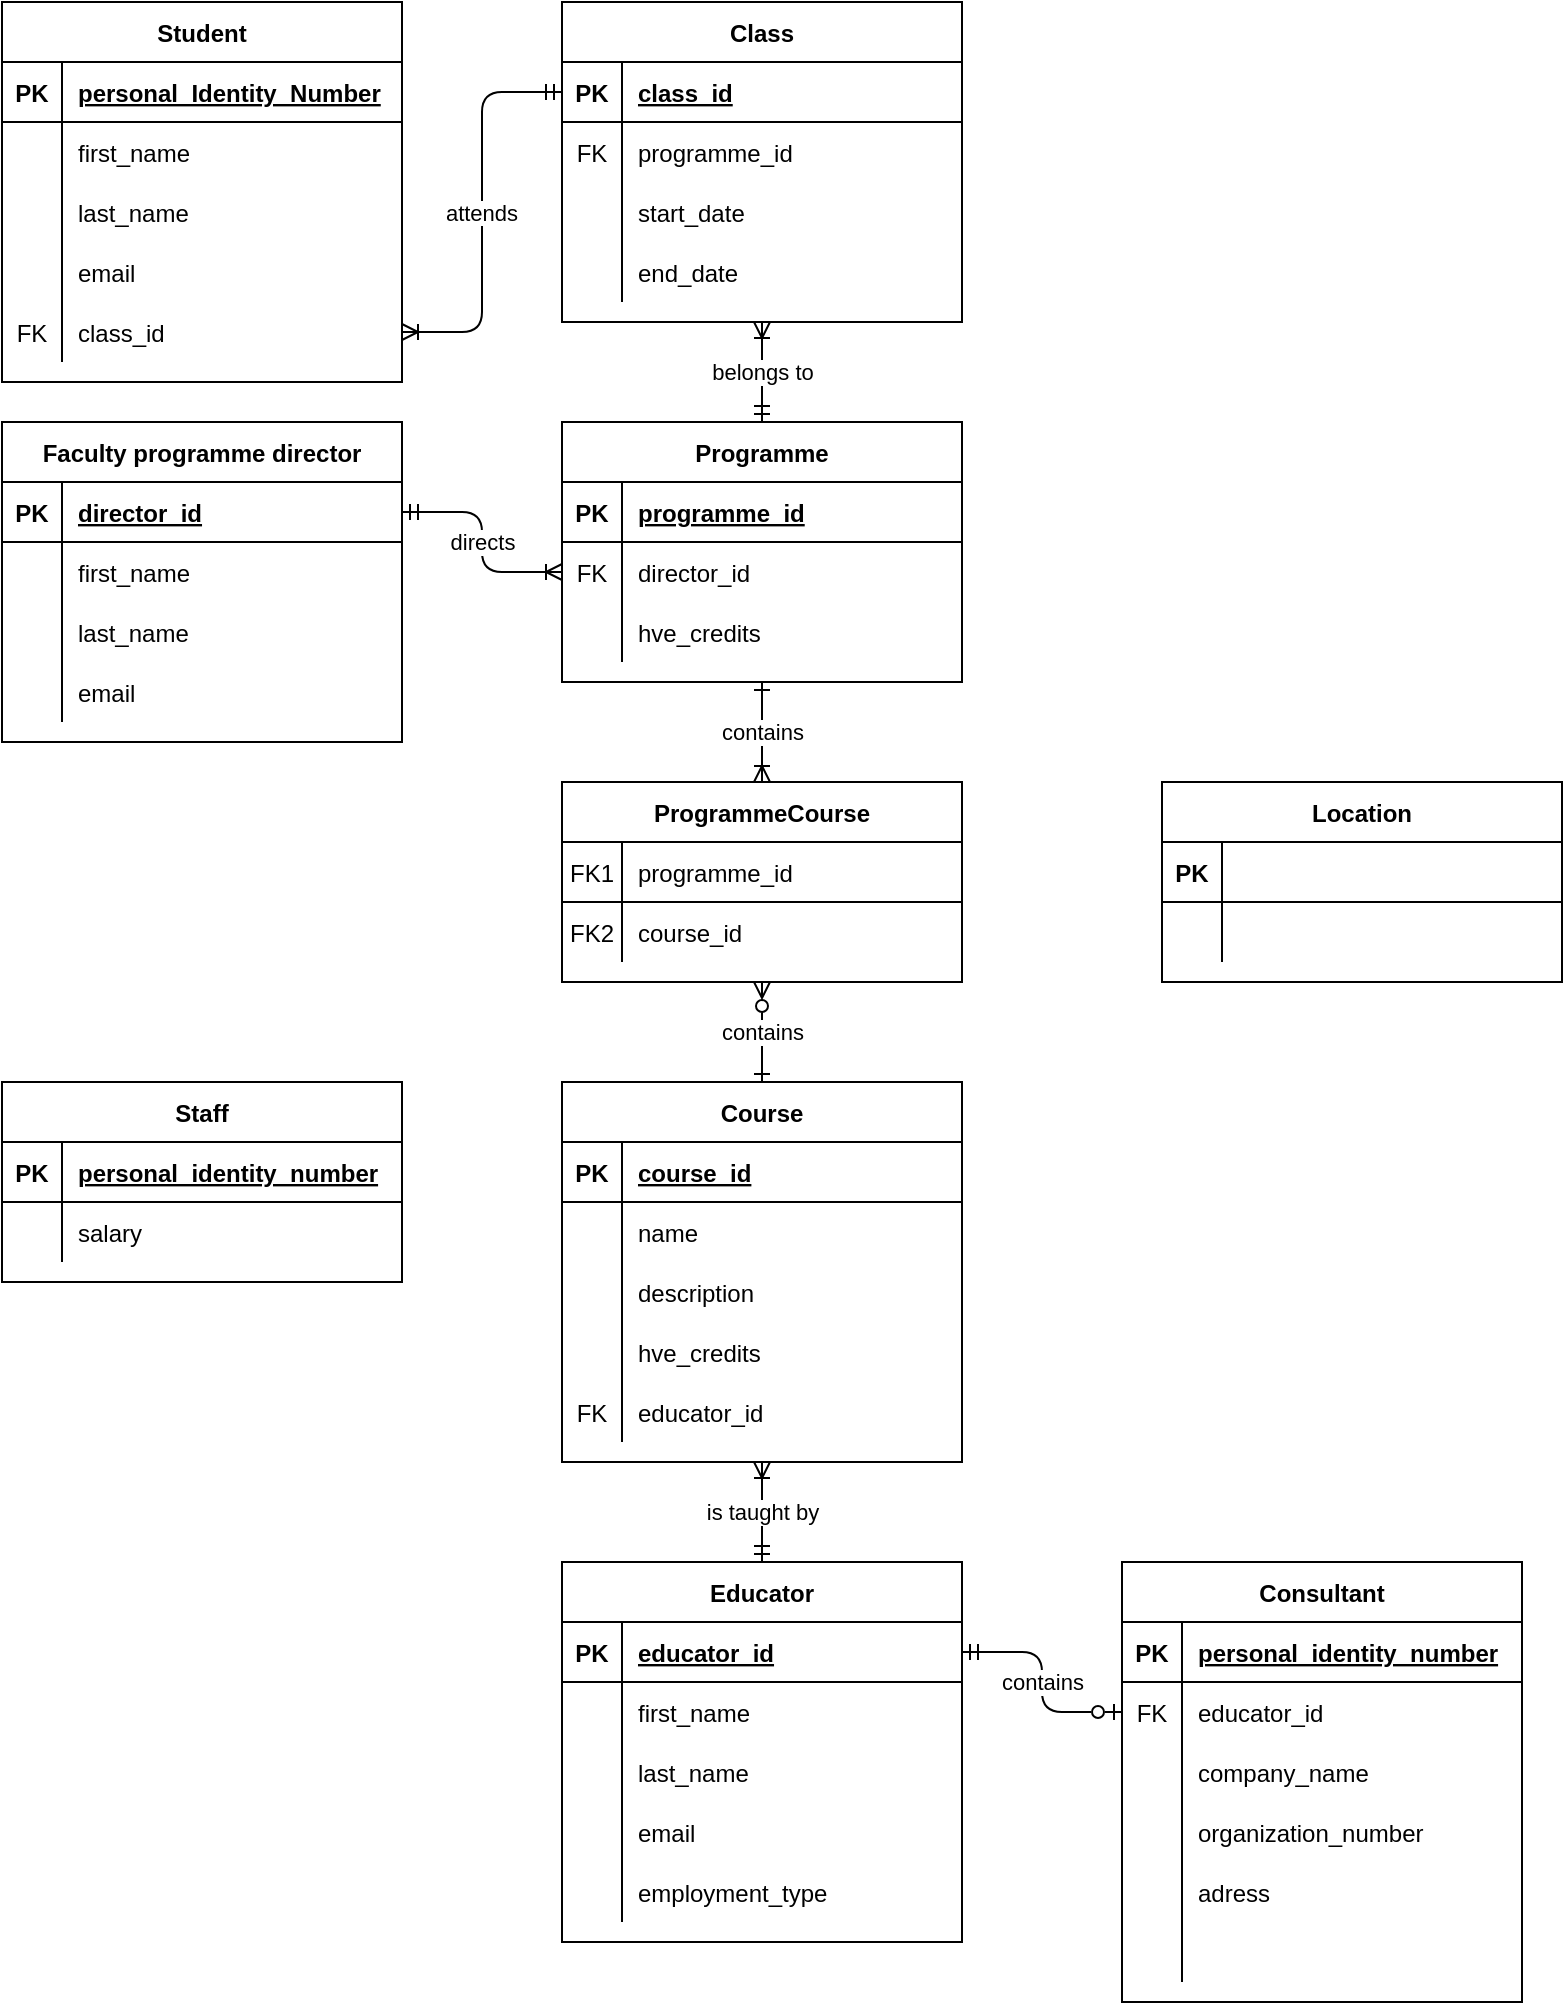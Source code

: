 <mxfile version="26.1.1">
  <diagram id="R2lEEEUBdFMjLlhIrx00" name="Page-1">
    <mxGraphModel dx="453" dy="653" grid="1" gridSize="10" guides="1" tooltips="1" connect="1" arrows="1" fold="1" page="1" pageScale="1" pageWidth="850" pageHeight="1100" math="0" shadow="0" extFonts="Permanent Marker^https://fonts.googleapis.com/css?family=Permanent+Marker">
      <root>
        <mxCell id="0" />
        <mxCell id="1" parent="0" />
        <mxCell id="C-vyLk0tnHw3VtMMgP7b-1" value="attends" style="edgeStyle=orthogonalEdgeStyle;endArrow=ERmandOne;startArrow=ERoneToMany;endFill=0;startFill=0;entryX=0;entryY=0.5;entryDx=0;entryDy=0;exitX=1;exitY=0.5;exitDx=0;exitDy=0;" parent="1" source="dHumNUF2OPXLlg6BlY8b-7" target="C-vyLk0tnHw3VtMMgP7b-3" edge="1">
          <mxGeometry width="100" height="100" relative="1" as="geometry">
            <mxPoint x="340" y="700" as="sourcePoint" />
            <mxPoint x="440" y="600" as="targetPoint" />
          </mxGeometry>
        </mxCell>
        <mxCell id="C-vyLk0tnHw3VtMMgP7b-2" value="Class" style="shape=table;startSize=30;container=1;collapsible=1;childLayout=tableLayout;fixedRows=1;rowLines=0;fontStyle=1;align=center;resizeLast=1;" parent="1" vertex="1">
          <mxGeometry x="320" y="60" width="200" height="160" as="geometry" />
        </mxCell>
        <mxCell id="C-vyLk0tnHw3VtMMgP7b-3" value="" style="shape=partialRectangle;collapsible=0;dropTarget=0;pointerEvents=0;fillColor=none;points=[[0,0.5],[1,0.5]];portConstraint=eastwest;top=0;left=0;right=0;bottom=1;" parent="C-vyLk0tnHw3VtMMgP7b-2" vertex="1">
          <mxGeometry y="30" width="200" height="30" as="geometry" />
        </mxCell>
        <mxCell id="C-vyLk0tnHw3VtMMgP7b-4" value="PK" style="shape=partialRectangle;overflow=hidden;connectable=0;fillColor=none;top=0;left=0;bottom=0;right=0;fontStyle=1;" parent="C-vyLk0tnHw3VtMMgP7b-3" vertex="1">
          <mxGeometry width="30" height="30" as="geometry">
            <mxRectangle width="30" height="30" as="alternateBounds" />
          </mxGeometry>
        </mxCell>
        <mxCell id="C-vyLk0tnHw3VtMMgP7b-5" value="class_id" style="shape=partialRectangle;overflow=hidden;connectable=0;fillColor=none;top=0;left=0;bottom=0;right=0;align=left;spacingLeft=6;fontStyle=5;" parent="C-vyLk0tnHw3VtMMgP7b-3" vertex="1">
          <mxGeometry x="30" width="170" height="30" as="geometry">
            <mxRectangle width="170" height="30" as="alternateBounds" />
          </mxGeometry>
        </mxCell>
        <mxCell id="C-vyLk0tnHw3VtMMgP7b-6" value="" style="shape=partialRectangle;collapsible=0;dropTarget=0;pointerEvents=0;fillColor=none;points=[[0,0.5],[1,0.5]];portConstraint=eastwest;top=0;left=0;right=0;bottom=0;" parent="C-vyLk0tnHw3VtMMgP7b-2" vertex="1">
          <mxGeometry y="60" width="200" height="30" as="geometry" />
        </mxCell>
        <mxCell id="C-vyLk0tnHw3VtMMgP7b-7" value="FK" style="shape=partialRectangle;overflow=hidden;connectable=0;fillColor=none;top=0;left=0;bottom=0;right=0;" parent="C-vyLk0tnHw3VtMMgP7b-6" vertex="1">
          <mxGeometry width="30" height="30" as="geometry">
            <mxRectangle width="30" height="30" as="alternateBounds" />
          </mxGeometry>
        </mxCell>
        <mxCell id="C-vyLk0tnHw3VtMMgP7b-8" value="programme_id" style="shape=partialRectangle;overflow=hidden;connectable=0;fillColor=none;top=0;left=0;bottom=0;right=0;align=left;spacingLeft=6;" parent="C-vyLk0tnHw3VtMMgP7b-6" vertex="1">
          <mxGeometry x="30" width="170" height="30" as="geometry">
            <mxRectangle width="170" height="30" as="alternateBounds" />
          </mxGeometry>
        </mxCell>
        <mxCell id="dHumNUF2OPXLlg6BlY8b-13" style="shape=partialRectangle;collapsible=0;dropTarget=0;pointerEvents=0;fillColor=none;points=[[0,0.5],[1,0.5]];portConstraint=eastwest;top=0;left=0;right=0;bottom=0;" vertex="1" parent="C-vyLk0tnHw3VtMMgP7b-2">
          <mxGeometry y="90" width="200" height="30" as="geometry" />
        </mxCell>
        <mxCell id="dHumNUF2OPXLlg6BlY8b-14" style="shape=partialRectangle;overflow=hidden;connectable=0;fillColor=none;top=0;left=0;bottom=0;right=0;" vertex="1" parent="dHumNUF2OPXLlg6BlY8b-13">
          <mxGeometry width="30" height="30" as="geometry">
            <mxRectangle width="30" height="30" as="alternateBounds" />
          </mxGeometry>
        </mxCell>
        <mxCell id="dHumNUF2OPXLlg6BlY8b-15" value="start_date" style="shape=partialRectangle;overflow=hidden;connectable=0;fillColor=none;top=0;left=0;bottom=0;right=0;align=left;spacingLeft=6;" vertex="1" parent="dHumNUF2OPXLlg6BlY8b-13">
          <mxGeometry x="30" width="170" height="30" as="geometry">
            <mxRectangle width="170" height="30" as="alternateBounds" />
          </mxGeometry>
        </mxCell>
        <mxCell id="dHumNUF2OPXLlg6BlY8b-10" style="shape=partialRectangle;collapsible=0;dropTarget=0;pointerEvents=0;fillColor=none;points=[[0,0.5],[1,0.5]];portConstraint=eastwest;top=0;left=0;right=0;bottom=0;" vertex="1" parent="C-vyLk0tnHw3VtMMgP7b-2">
          <mxGeometry y="120" width="200" height="30" as="geometry" />
        </mxCell>
        <mxCell id="dHumNUF2OPXLlg6BlY8b-11" style="shape=partialRectangle;overflow=hidden;connectable=0;fillColor=none;top=0;left=0;bottom=0;right=0;" vertex="1" parent="dHumNUF2OPXLlg6BlY8b-10">
          <mxGeometry width="30" height="30" as="geometry">
            <mxRectangle width="30" height="30" as="alternateBounds" />
          </mxGeometry>
        </mxCell>
        <mxCell id="dHumNUF2OPXLlg6BlY8b-12" value="end_date" style="shape=partialRectangle;overflow=hidden;connectable=0;fillColor=none;top=0;left=0;bottom=0;right=0;align=left;spacingLeft=6;" vertex="1" parent="dHumNUF2OPXLlg6BlY8b-10">
          <mxGeometry x="30" width="170" height="30" as="geometry">
            <mxRectangle width="170" height="30" as="alternateBounds" />
          </mxGeometry>
        </mxCell>
        <mxCell id="C-vyLk0tnHw3VtMMgP7b-13" value="Educator" style="shape=table;startSize=30;container=1;collapsible=1;childLayout=tableLayout;fixedRows=1;rowLines=0;fontStyle=1;align=center;resizeLast=1;" parent="1" vertex="1">
          <mxGeometry x="320" y="840" width="200" height="190" as="geometry" />
        </mxCell>
        <mxCell id="C-vyLk0tnHw3VtMMgP7b-14" value="" style="shape=partialRectangle;collapsible=0;dropTarget=0;pointerEvents=0;fillColor=none;points=[[0,0.5],[1,0.5]];portConstraint=eastwest;top=0;left=0;right=0;bottom=1;" parent="C-vyLk0tnHw3VtMMgP7b-13" vertex="1">
          <mxGeometry y="30" width="200" height="30" as="geometry" />
        </mxCell>
        <mxCell id="C-vyLk0tnHw3VtMMgP7b-15" value="PK" style="shape=partialRectangle;overflow=hidden;connectable=0;fillColor=none;top=0;left=0;bottom=0;right=0;fontStyle=1;" parent="C-vyLk0tnHw3VtMMgP7b-14" vertex="1">
          <mxGeometry width="30" height="30" as="geometry">
            <mxRectangle width="30" height="30" as="alternateBounds" />
          </mxGeometry>
        </mxCell>
        <mxCell id="C-vyLk0tnHw3VtMMgP7b-16" value="educator_id" style="shape=partialRectangle;overflow=hidden;connectable=0;fillColor=none;top=0;left=0;bottom=0;right=0;align=left;spacingLeft=6;fontStyle=5;" parent="C-vyLk0tnHw3VtMMgP7b-14" vertex="1">
          <mxGeometry x="30" width="170" height="30" as="geometry">
            <mxRectangle width="170" height="30" as="alternateBounds" />
          </mxGeometry>
        </mxCell>
        <mxCell id="C-vyLk0tnHw3VtMMgP7b-17" value="" style="shape=partialRectangle;collapsible=0;dropTarget=0;pointerEvents=0;fillColor=none;points=[[0,0.5],[1,0.5]];portConstraint=eastwest;top=0;left=0;right=0;bottom=0;" parent="C-vyLk0tnHw3VtMMgP7b-13" vertex="1">
          <mxGeometry y="60" width="200" height="30" as="geometry" />
        </mxCell>
        <mxCell id="C-vyLk0tnHw3VtMMgP7b-18" value="" style="shape=partialRectangle;overflow=hidden;connectable=0;fillColor=none;top=0;left=0;bottom=0;right=0;" parent="C-vyLk0tnHw3VtMMgP7b-17" vertex="1">
          <mxGeometry width="30" height="30" as="geometry">
            <mxRectangle width="30" height="30" as="alternateBounds" />
          </mxGeometry>
        </mxCell>
        <mxCell id="C-vyLk0tnHw3VtMMgP7b-19" value="first_name" style="shape=partialRectangle;overflow=hidden;connectable=0;fillColor=none;top=0;left=0;bottom=0;right=0;align=left;spacingLeft=6;" parent="C-vyLk0tnHw3VtMMgP7b-17" vertex="1">
          <mxGeometry x="30" width="170" height="30" as="geometry">
            <mxRectangle width="170" height="30" as="alternateBounds" />
          </mxGeometry>
        </mxCell>
        <mxCell id="dHumNUF2OPXLlg6BlY8b-46" style="shape=partialRectangle;collapsible=0;dropTarget=0;pointerEvents=0;fillColor=none;points=[[0,0.5],[1,0.5]];portConstraint=eastwest;top=0;left=0;right=0;bottom=0;" vertex="1" parent="C-vyLk0tnHw3VtMMgP7b-13">
          <mxGeometry y="90" width="200" height="30" as="geometry" />
        </mxCell>
        <mxCell id="dHumNUF2OPXLlg6BlY8b-47" style="shape=partialRectangle;overflow=hidden;connectable=0;fillColor=none;top=0;left=0;bottom=0;right=0;" vertex="1" parent="dHumNUF2OPXLlg6BlY8b-46">
          <mxGeometry width="30" height="30" as="geometry">
            <mxRectangle width="30" height="30" as="alternateBounds" />
          </mxGeometry>
        </mxCell>
        <mxCell id="dHumNUF2OPXLlg6BlY8b-48" value="last_name" style="shape=partialRectangle;overflow=hidden;connectable=0;fillColor=none;top=0;left=0;bottom=0;right=0;align=left;spacingLeft=6;" vertex="1" parent="dHumNUF2OPXLlg6BlY8b-46">
          <mxGeometry x="30" width="170" height="30" as="geometry">
            <mxRectangle width="170" height="30" as="alternateBounds" />
          </mxGeometry>
        </mxCell>
        <mxCell id="dHumNUF2OPXLlg6BlY8b-43" style="shape=partialRectangle;collapsible=0;dropTarget=0;pointerEvents=0;fillColor=none;points=[[0,0.5],[1,0.5]];portConstraint=eastwest;top=0;left=0;right=0;bottom=0;" vertex="1" parent="C-vyLk0tnHw3VtMMgP7b-13">
          <mxGeometry y="120" width="200" height="30" as="geometry" />
        </mxCell>
        <mxCell id="dHumNUF2OPXLlg6BlY8b-44" value="" style="shape=partialRectangle;overflow=hidden;connectable=0;fillColor=none;top=0;left=0;bottom=0;right=0;" vertex="1" parent="dHumNUF2OPXLlg6BlY8b-43">
          <mxGeometry width="30" height="30" as="geometry">
            <mxRectangle width="30" height="30" as="alternateBounds" />
          </mxGeometry>
        </mxCell>
        <mxCell id="dHumNUF2OPXLlg6BlY8b-45" value="email" style="shape=partialRectangle;overflow=hidden;connectable=0;fillColor=none;top=0;left=0;bottom=0;right=0;align=left;spacingLeft=6;" vertex="1" parent="dHumNUF2OPXLlg6BlY8b-43">
          <mxGeometry x="30" width="170" height="30" as="geometry">
            <mxRectangle width="170" height="30" as="alternateBounds" />
          </mxGeometry>
        </mxCell>
        <mxCell id="dHumNUF2OPXLlg6BlY8b-40" style="shape=partialRectangle;collapsible=0;dropTarget=0;pointerEvents=0;fillColor=none;points=[[0,0.5],[1,0.5]];portConstraint=eastwest;top=0;left=0;right=0;bottom=0;" vertex="1" parent="C-vyLk0tnHw3VtMMgP7b-13">
          <mxGeometry y="150" width="200" height="30" as="geometry" />
        </mxCell>
        <mxCell id="dHumNUF2OPXLlg6BlY8b-41" style="shape=partialRectangle;overflow=hidden;connectable=0;fillColor=none;top=0;left=0;bottom=0;right=0;" vertex="1" parent="dHumNUF2OPXLlg6BlY8b-40">
          <mxGeometry width="30" height="30" as="geometry">
            <mxRectangle width="30" height="30" as="alternateBounds" />
          </mxGeometry>
        </mxCell>
        <mxCell id="dHumNUF2OPXLlg6BlY8b-42" value="employment_type" style="shape=partialRectangle;overflow=hidden;connectable=0;fillColor=none;top=0;left=0;bottom=0;right=0;align=left;spacingLeft=6;" vertex="1" parent="dHumNUF2OPXLlg6BlY8b-40">
          <mxGeometry x="30" width="170" height="30" as="geometry">
            <mxRectangle width="170" height="30" as="alternateBounds" />
          </mxGeometry>
        </mxCell>
        <mxCell id="C-vyLk0tnHw3VtMMgP7b-23" value="Student" style="shape=table;startSize=30;container=1;collapsible=1;childLayout=tableLayout;fixedRows=1;rowLines=0;fontStyle=1;align=center;resizeLast=1;" parent="1" vertex="1">
          <mxGeometry x="40" y="60" width="200" height="190" as="geometry" />
        </mxCell>
        <mxCell id="C-vyLk0tnHw3VtMMgP7b-24" value="" style="shape=partialRectangle;collapsible=0;dropTarget=0;pointerEvents=0;fillColor=none;points=[[0,0.5],[1,0.5]];portConstraint=eastwest;top=0;left=0;right=0;bottom=1;" parent="C-vyLk0tnHw3VtMMgP7b-23" vertex="1">
          <mxGeometry y="30" width="200" height="30" as="geometry" />
        </mxCell>
        <mxCell id="C-vyLk0tnHw3VtMMgP7b-25" value="PK" style="shape=partialRectangle;overflow=hidden;connectable=0;fillColor=none;top=0;left=0;bottom=0;right=0;fontStyle=1;" parent="C-vyLk0tnHw3VtMMgP7b-24" vertex="1">
          <mxGeometry width="30" height="30" as="geometry">
            <mxRectangle width="30" height="30" as="alternateBounds" />
          </mxGeometry>
        </mxCell>
        <mxCell id="C-vyLk0tnHw3VtMMgP7b-26" value="personal_Identity_Number" style="shape=partialRectangle;overflow=hidden;connectable=0;fillColor=none;top=0;left=0;bottom=0;right=0;align=left;spacingLeft=6;fontStyle=5;" parent="C-vyLk0tnHw3VtMMgP7b-24" vertex="1">
          <mxGeometry x="30" width="170" height="30" as="geometry">
            <mxRectangle width="170" height="30" as="alternateBounds" />
          </mxGeometry>
        </mxCell>
        <mxCell id="C-vyLk0tnHw3VtMMgP7b-27" value="" style="shape=partialRectangle;collapsible=0;dropTarget=0;pointerEvents=0;fillColor=none;points=[[0,0.5],[1,0.5]];portConstraint=eastwest;top=0;left=0;right=0;bottom=0;" parent="C-vyLk0tnHw3VtMMgP7b-23" vertex="1">
          <mxGeometry y="60" width="200" height="30" as="geometry" />
        </mxCell>
        <mxCell id="C-vyLk0tnHw3VtMMgP7b-28" value="" style="shape=partialRectangle;overflow=hidden;connectable=0;fillColor=none;top=0;left=0;bottom=0;right=0;" parent="C-vyLk0tnHw3VtMMgP7b-27" vertex="1">
          <mxGeometry width="30" height="30" as="geometry">
            <mxRectangle width="30" height="30" as="alternateBounds" />
          </mxGeometry>
        </mxCell>
        <mxCell id="C-vyLk0tnHw3VtMMgP7b-29" value="first_name" style="shape=partialRectangle;overflow=hidden;connectable=0;fillColor=none;top=0;left=0;bottom=0;right=0;align=left;spacingLeft=6;" parent="C-vyLk0tnHw3VtMMgP7b-27" vertex="1">
          <mxGeometry x="30" width="170" height="30" as="geometry">
            <mxRectangle width="170" height="30" as="alternateBounds" />
          </mxGeometry>
        </mxCell>
        <mxCell id="dHumNUF2OPXLlg6BlY8b-1" style="shape=partialRectangle;collapsible=0;dropTarget=0;pointerEvents=0;fillColor=none;points=[[0,0.5],[1,0.5]];portConstraint=eastwest;top=0;left=0;right=0;bottom=0;" vertex="1" parent="C-vyLk0tnHw3VtMMgP7b-23">
          <mxGeometry y="90" width="200" height="30" as="geometry" />
        </mxCell>
        <mxCell id="dHumNUF2OPXLlg6BlY8b-2" style="shape=partialRectangle;overflow=hidden;connectable=0;fillColor=none;top=0;left=0;bottom=0;right=0;" vertex="1" parent="dHumNUF2OPXLlg6BlY8b-1">
          <mxGeometry width="30" height="30" as="geometry">
            <mxRectangle width="30" height="30" as="alternateBounds" />
          </mxGeometry>
        </mxCell>
        <mxCell id="dHumNUF2OPXLlg6BlY8b-3" value="last_name" style="shape=partialRectangle;overflow=hidden;connectable=0;fillColor=none;top=0;left=0;bottom=0;right=0;align=left;spacingLeft=6;" vertex="1" parent="dHumNUF2OPXLlg6BlY8b-1">
          <mxGeometry x="30" width="170" height="30" as="geometry">
            <mxRectangle width="170" height="30" as="alternateBounds" />
          </mxGeometry>
        </mxCell>
        <mxCell id="dHumNUF2OPXLlg6BlY8b-4" style="shape=partialRectangle;collapsible=0;dropTarget=0;pointerEvents=0;fillColor=none;points=[[0,0.5],[1,0.5]];portConstraint=eastwest;top=0;left=0;right=0;bottom=0;" vertex="1" parent="C-vyLk0tnHw3VtMMgP7b-23">
          <mxGeometry y="120" width="200" height="30" as="geometry" />
        </mxCell>
        <mxCell id="dHumNUF2OPXLlg6BlY8b-5" style="shape=partialRectangle;overflow=hidden;connectable=0;fillColor=none;top=0;left=0;bottom=0;right=0;" vertex="1" parent="dHumNUF2OPXLlg6BlY8b-4">
          <mxGeometry width="30" height="30" as="geometry">
            <mxRectangle width="30" height="30" as="alternateBounds" />
          </mxGeometry>
        </mxCell>
        <mxCell id="dHumNUF2OPXLlg6BlY8b-6" value="email" style="shape=partialRectangle;overflow=hidden;connectable=0;fillColor=none;top=0;left=0;bottom=0;right=0;align=left;spacingLeft=6;" vertex="1" parent="dHumNUF2OPXLlg6BlY8b-4">
          <mxGeometry x="30" width="170" height="30" as="geometry">
            <mxRectangle width="170" height="30" as="alternateBounds" />
          </mxGeometry>
        </mxCell>
        <mxCell id="dHumNUF2OPXLlg6BlY8b-7" style="shape=partialRectangle;collapsible=0;dropTarget=0;pointerEvents=0;fillColor=none;points=[[0,0.5],[1,0.5]];portConstraint=eastwest;top=0;left=0;right=0;bottom=0;" vertex="1" parent="C-vyLk0tnHw3VtMMgP7b-23">
          <mxGeometry y="150" width="200" height="30" as="geometry" />
        </mxCell>
        <mxCell id="dHumNUF2OPXLlg6BlY8b-8" value="FK" style="shape=partialRectangle;overflow=hidden;connectable=0;fillColor=none;top=0;left=0;bottom=0;right=0;" vertex="1" parent="dHumNUF2OPXLlg6BlY8b-7">
          <mxGeometry width="30" height="30" as="geometry">
            <mxRectangle width="30" height="30" as="alternateBounds" />
          </mxGeometry>
        </mxCell>
        <mxCell id="dHumNUF2OPXLlg6BlY8b-9" value="class_id" style="shape=partialRectangle;overflow=hidden;connectable=0;fillColor=none;top=0;left=0;bottom=0;right=0;align=left;spacingLeft=6;" vertex="1" parent="dHumNUF2OPXLlg6BlY8b-7">
          <mxGeometry x="30" width="170" height="30" as="geometry">
            <mxRectangle width="170" height="30" as="alternateBounds" />
          </mxGeometry>
        </mxCell>
        <mxCell id="xZkzD2Q0Obq8WRhYq4A3-30" value="belongs to" style="edgeStyle=orthogonalEdgeStyle;rounded=0;orthogonalLoop=1;jettySize=auto;html=1;entryX=0.5;entryY=1;entryDx=0;entryDy=0;endArrow=ERoneToMany;endFill=0;startArrow=ERmandOne;startFill=0;" parent="1" source="xZkzD2Q0Obq8WRhYq4A3-1" target="C-vyLk0tnHw3VtMMgP7b-2" edge="1">
          <mxGeometry relative="1" as="geometry" />
        </mxCell>
        <mxCell id="xZkzD2Q0Obq8WRhYq4A3-32" value="contains" style="edgeStyle=orthogonalEdgeStyle;rounded=0;orthogonalLoop=1;jettySize=auto;html=1;endArrow=ERoneToMany;endFill=0;startArrow=ERone;startFill=0;" parent="1" source="xZkzD2Q0Obq8WRhYq4A3-1" target="xZkzD2Q0Obq8WRhYq4A3-15" edge="1">
          <mxGeometry relative="1" as="geometry" />
        </mxCell>
        <mxCell id="xZkzD2Q0Obq8WRhYq4A3-1" value="Programme" style="shape=table;startSize=30;container=1;collapsible=1;childLayout=tableLayout;fixedRows=1;rowLines=0;fontStyle=1;align=center;resizeLast=1;" parent="1" vertex="1">
          <mxGeometry x="320" y="270" width="200" height="130" as="geometry" />
        </mxCell>
        <mxCell id="xZkzD2Q0Obq8WRhYq4A3-2" value="" style="shape=partialRectangle;collapsible=0;dropTarget=0;pointerEvents=0;fillColor=none;points=[[0,0.5],[1,0.5]];portConstraint=eastwest;top=0;left=0;right=0;bottom=1;" parent="xZkzD2Q0Obq8WRhYq4A3-1" vertex="1">
          <mxGeometry y="30" width="200" height="30" as="geometry" />
        </mxCell>
        <mxCell id="xZkzD2Q0Obq8WRhYq4A3-3" value="PK" style="shape=partialRectangle;overflow=hidden;connectable=0;fillColor=none;top=0;left=0;bottom=0;right=0;fontStyle=1;" parent="xZkzD2Q0Obq8WRhYq4A3-2" vertex="1">
          <mxGeometry width="30" height="30" as="geometry">
            <mxRectangle width="30" height="30" as="alternateBounds" />
          </mxGeometry>
        </mxCell>
        <mxCell id="xZkzD2Q0Obq8WRhYq4A3-4" value="programme_id" style="shape=partialRectangle;overflow=hidden;connectable=0;fillColor=none;top=0;left=0;bottom=0;right=0;align=left;spacingLeft=6;fontStyle=5;" parent="xZkzD2Q0Obq8WRhYq4A3-2" vertex="1">
          <mxGeometry x="30" width="170" height="30" as="geometry">
            <mxRectangle width="170" height="30" as="alternateBounds" />
          </mxGeometry>
        </mxCell>
        <mxCell id="xZkzD2Q0Obq8WRhYq4A3-5" value="" style="shape=partialRectangle;collapsible=0;dropTarget=0;pointerEvents=0;fillColor=none;points=[[0,0.5],[1,0.5]];portConstraint=eastwest;top=0;left=0;right=0;bottom=0;" parent="xZkzD2Q0Obq8WRhYq4A3-1" vertex="1">
          <mxGeometry y="60" width="200" height="30" as="geometry" />
        </mxCell>
        <mxCell id="xZkzD2Q0Obq8WRhYq4A3-6" value="FK" style="shape=partialRectangle;overflow=hidden;connectable=0;fillColor=none;top=0;left=0;bottom=0;right=0;" parent="xZkzD2Q0Obq8WRhYq4A3-5" vertex="1">
          <mxGeometry width="30" height="30" as="geometry">
            <mxRectangle width="30" height="30" as="alternateBounds" />
          </mxGeometry>
        </mxCell>
        <mxCell id="xZkzD2Q0Obq8WRhYq4A3-7" value="director_id" style="shape=partialRectangle;overflow=hidden;connectable=0;fillColor=none;top=0;left=0;bottom=0;right=0;align=left;spacingLeft=6;" parent="xZkzD2Q0Obq8WRhYq4A3-5" vertex="1">
          <mxGeometry x="30" width="170" height="30" as="geometry">
            <mxRectangle width="170" height="30" as="alternateBounds" />
          </mxGeometry>
        </mxCell>
        <mxCell id="dHumNUF2OPXLlg6BlY8b-19" style="shape=partialRectangle;collapsible=0;dropTarget=0;pointerEvents=0;fillColor=none;points=[[0,0.5],[1,0.5]];portConstraint=eastwest;top=0;left=0;right=0;bottom=0;" vertex="1" parent="xZkzD2Q0Obq8WRhYq4A3-1">
          <mxGeometry y="90" width="200" height="30" as="geometry" />
        </mxCell>
        <mxCell id="dHumNUF2OPXLlg6BlY8b-20" style="shape=partialRectangle;overflow=hidden;connectable=0;fillColor=none;top=0;left=0;bottom=0;right=0;" vertex="1" parent="dHumNUF2OPXLlg6BlY8b-19">
          <mxGeometry width="30" height="30" as="geometry">
            <mxRectangle width="30" height="30" as="alternateBounds" />
          </mxGeometry>
        </mxCell>
        <mxCell id="dHumNUF2OPXLlg6BlY8b-21" value="hve_credits" style="shape=partialRectangle;overflow=hidden;connectable=0;fillColor=none;top=0;left=0;bottom=0;right=0;align=left;spacingLeft=6;" vertex="1" parent="dHumNUF2OPXLlg6BlY8b-19">
          <mxGeometry x="30" width="170" height="30" as="geometry">
            <mxRectangle width="170" height="30" as="alternateBounds" />
          </mxGeometry>
        </mxCell>
        <mxCell id="xZkzD2Q0Obq8WRhYq4A3-29" value="contains" style="edgeStyle=orthogonalEdgeStyle;rounded=1;orthogonalLoop=1;jettySize=auto;html=1;startArrow=ERzeroToOne;startFill=0;endArrow=ERmandOne;endFill=0;entryX=1;entryY=0.5;entryDx=0;entryDy=0;exitX=0;exitY=0.5;exitDx=0;exitDy=0;curved=0;" parent="1" source="dHumNUF2OPXLlg6BlY8b-62" target="C-vyLk0tnHw3VtMMgP7b-14" edge="1">
          <mxGeometry relative="1" as="geometry" />
        </mxCell>
        <mxCell id="xZkzD2Q0Obq8WRhYq4A3-8" value="Consultant" style="shape=table;startSize=30;container=1;collapsible=1;childLayout=tableLayout;fixedRows=1;rowLines=0;fontStyle=1;align=center;resizeLast=1;" parent="1" vertex="1">
          <mxGeometry x="600" y="840" width="200" height="220" as="geometry" />
        </mxCell>
        <mxCell id="xZkzD2Q0Obq8WRhYq4A3-9" value="" style="shape=partialRectangle;collapsible=0;dropTarget=0;pointerEvents=0;fillColor=none;points=[[0,0.5],[1,0.5]];portConstraint=eastwest;top=0;left=0;right=0;bottom=1;" parent="xZkzD2Q0Obq8WRhYq4A3-8" vertex="1">
          <mxGeometry y="30" width="200" height="30" as="geometry" />
        </mxCell>
        <mxCell id="xZkzD2Q0Obq8WRhYq4A3-10" value="PK" style="shape=partialRectangle;overflow=hidden;connectable=0;fillColor=none;top=0;left=0;bottom=0;right=0;fontStyle=1;" parent="xZkzD2Q0Obq8WRhYq4A3-9" vertex="1">
          <mxGeometry width="30" height="30" as="geometry">
            <mxRectangle width="30" height="30" as="alternateBounds" />
          </mxGeometry>
        </mxCell>
        <mxCell id="xZkzD2Q0Obq8WRhYq4A3-11" value="personal_identity_number" style="shape=partialRectangle;overflow=hidden;connectable=0;fillColor=none;top=0;left=0;bottom=0;right=0;align=left;spacingLeft=6;fontStyle=5;" parent="xZkzD2Q0Obq8WRhYq4A3-9" vertex="1">
          <mxGeometry x="30" width="170" height="30" as="geometry">
            <mxRectangle width="170" height="30" as="alternateBounds" />
          </mxGeometry>
        </mxCell>
        <mxCell id="dHumNUF2OPXLlg6BlY8b-62" style="shape=partialRectangle;collapsible=0;dropTarget=0;pointerEvents=0;fillColor=none;points=[[0,0.5],[1,0.5]];portConstraint=eastwest;top=0;left=0;right=0;bottom=0;" vertex="1" parent="xZkzD2Q0Obq8WRhYq4A3-8">
          <mxGeometry y="60" width="200" height="30" as="geometry" />
        </mxCell>
        <mxCell id="dHumNUF2OPXLlg6BlY8b-63" value="FK" style="shape=partialRectangle;overflow=hidden;connectable=0;fillColor=none;top=0;left=0;bottom=0;right=0;" vertex="1" parent="dHumNUF2OPXLlg6BlY8b-62">
          <mxGeometry width="30" height="30" as="geometry">
            <mxRectangle width="30" height="30" as="alternateBounds" />
          </mxGeometry>
        </mxCell>
        <mxCell id="dHumNUF2OPXLlg6BlY8b-64" value="educator_id" style="shape=partialRectangle;overflow=hidden;connectable=0;fillColor=none;top=0;left=0;bottom=0;right=0;align=left;spacingLeft=6;" vertex="1" parent="dHumNUF2OPXLlg6BlY8b-62">
          <mxGeometry x="30" width="170" height="30" as="geometry">
            <mxRectangle width="170" height="30" as="alternateBounds" />
          </mxGeometry>
        </mxCell>
        <mxCell id="xZkzD2Q0Obq8WRhYq4A3-12" value="" style="shape=partialRectangle;collapsible=0;dropTarget=0;pointerEvents=0;fillColor=none;points=[[0,0.5],[1,0.5]];portConstraint=eastwest;top=0;left=0;right=0;bottom=0;" parent="xZkzD2Q0Obq8WRhYq4A3-8" vertex="1">
          <mxGeometry y="90" width="200" height="30" as="geometry" />
        </mxCell>
        <mxCell id="xZkzD2Q0Obq8WRhYq4A3-13" value="" style="shape=partialRectangle;overflow=hidden;connectable=0;fillColor=none;top=0;left=0;bottom=0;right=0;" parent="xZkzD2Q0Obq8WRhYq4A3-12" vertex="1">
          <mxGeometry width="30" height="30" as="geometry">
            <mxRectangle width="30" height="30" as="alternateBounds" />
          </mxGeometry>
        </mxCell>
        <mxCell id="xZkzD2Q0Obq8WRhYq4A3-14" value="company_name" style="shape=partialRectangle;overflow=hidden;connectable=0;fillColor=none;top=0;left=0;bottom=0;right=0;align=left;spacingLeft=6;" parent="xZkzD2Q0Obq8WRhYq4A3-12" vertex="1">
          <mxGeometry x="30" width="170" height="30" as="geometry">
            <mxRectangle width="170" height="30" as="alternateBounds" />
          </mxGeometry>
        </mxCell>
        <mxCell id="dHumNUF2OPXLlg6BlY8b-49" style="shape=partialRectangle;collapsible=0;dropTarget=0;pointerEvents=0;fillColor=none;points=[[0,0.5],[1,0.5]];portConstraint=eastwest;top=0;left=0;right=0;bottom=0;" vertex="1" parent="xZkzD2Q0Obq8WRhYq4A3-8">
          <mxGeometry y="120" width="200" height="30" as="geometry" />
        </mxCell>
        <mxCell id="dHumNUF2OPXLlg6BlY8b-50" style="shape=partialRectangle;overflow=hidden;connectable=0;fillColor=none;top=0;left=0;bottom=0;right=0;" vertex="1" parent="dHumNUF2OPXLlg6BlY8b-49">
          <mxGeometry width="30" height="30" as="geometry">
            <mxRectangle width="30" height="30" as="alternateBounds" />
          </mxGeometry>
        </mxCell>
        <mxCell id="dHumNUF2OPXLlg6BlY8b-51" value="organization_number" style="shape=partialRectangle;overflow=hidden;connectable=0;fillColor=none;top=0;left=0;bottom=0;right=0;align=left;spacingLeft=6;" vertex="1" parent="dHumNUF2OPXLlg6BlY8b-49">
          <mxGeometry x="30" width="170" height="30" as="geometry">
            <mxRectangle width="170" height="30" as="alternateBounds" />
          </mxGeometry>
        </mxCell>
        <mxCell id="dHumNUF2OPXLlg6BlY8b-55" style="shape=partialRectangle;collapsible=0;dropTarget=0;pointerEvents=0;fillColor=none;points=[[0,0.5],[1,0.5]];portConstraint=eastwest;top=0;left=0;right=0;bottom=0;" vertex="1" parent="xZkzD2Q0Obq8WRhYq4A3-8">
          <mxGeometry y="150" width="200" height="30" as="geometry" />
        </mxCell>
        <mxCell id="dHumNUF2OPXLlg6BlY8b-56" style="shape=partialRectangle;overflow=hidden;connectable=0;fillColor=none;top=0;left=0;bottom=0;right=0;" vertex="1" parent="dHumNUF2OPXLlg6BlY8b-55">
          <mxGeometry width="30" height="30" as="geometry">
            <mxRectangle width="30" height="30" as="alternateBounds" />
          </mxGeometry>
        </mxCell>
        <mxCell id="dHumNUF2OPXLlg6BlY8b-57" value="adress" style="shape=partialRectangle;overflow=hidden;connectable=0;fillColor=none;top=0;left=0;bottom=0;right=0;align=left;spacingLeft=6;" vertex="1" parent="dHumNUF2OPXLlg6BlY8b-55">
          <mxGeometry x="30" width="170" height="30" as="geometry">
            <mxRectangle width="170" height="30" as="alternateBounds" />
          </mxGeometry>
        </mxCell>
        <mxCell id="dHumNUF2OPXLlg6BlY8b-52" style="shape=partialRectangle;collapsible=0;dropTarget=0;pointerEvents=0;fillColor=none;points=[[0,0.5],[1,0.5]];portConstraint=eastwest;top=0;left=0;right=0;bottom=0;" vertex="1" parent="xZkzD2Q0Obq8WRhYq4A3-8">
          <mxGeometry y="180" width="200" height="30" as="geometry" />
        </mxCell>
        <mxCell id="dHumNUF2OPXLlg6BlY8b-53" style="shape=partialRectangle;overflow=hidden;connectable=0;fillColor=none;top=0;left=0;bottom=0;right=0;" vertex="1" parent="dHumNUF2OPXLlg6BlY8b-52">
          <mxGeometry width="30" height="30" as="geometry">
            <mxRectangle width="30" height="30" as="alternateBounds" />
          </mxGeometry>
        </mxCell>
        <mxCell id="dHumNUF2OPXLlg6BlY8b-54" style="shape=partialRectangle;overflow=hidden;connectable=0;fillColor=none;top=0;left=0;bottom=0;right=0;align=left;spacingLeft=6;" vertex="1" parent="dHumNUF2OPXLlg6BlY8b-52">
          <mxGeometry x="30" width="170" height="30" as="geometry">
            <mxRectangle width="170" height="30" as="alternateBounds" />
          </mxGeometry>
        </mxCell>
        <mxCell id="xZkzD2Q0Obq8WRhYq4A3-47" value="contains" style="edgeStyle=orthogonalEdgeStyle;rounded=0;orthogonalLoop=1;jettySize=auto;html=1;entryX=0.5;entryY=0;entryDx=0;entryDy=0;startArrow=ERzeroToMany;startFill=0;endArrow=ERone;endFill=0;" parent="1" source="xZkzD2Q0Obq8WRhYq4A3-15" target="xZkzD2Q0Obq8WRhYq4A3-40" edge="1">
          <mxGeometry relative="1" as="geometry" />
        </mxCell>
        <mxCell id="xZkzD2Q0Obq8WRhYq4A3-15" value="ProgrammeCourse" style="shape=table;startSize=30;container=1;collapsible=1;childLayout=tableLayout;fixedRows=1;rowLines=0;fontStyle=1;align=center;resizeLast=1;" parent="1" vertex="1">
          <mxGeometry x="320" y="450" width="200" height="100" as="geometry" />
        </mxCell>
        <mxCell id="xZkzD2Q0Obq8WRhYq4A3-16" value="" style="shape=partialRectangle;collapsible=0;dropTarget=0;pointerEvents=0;fillColor=none;points=[[0,0.5],[1,0.5]];portConstraint=eastwest;top=0;left=0;right=0;bottom=1;" parent="xZkzD2Q0Obq8WRhYq4A3-15" vertex="1">
          <mxGeometry y="30" width="200" height="30" as="geometry" />
        </mxCell>
        <mxCell id="xZkzD2Q0Obq8WRhYq4A3-17" value="FK1" style="shape=partialRectangle;overflow=hidden;connectable=0;fillColor=none;top=0;left=0;bottom=0;right=0;fontStyle=0;" parent="xZkzD2Q0Obq8WRhYq4A3-16" vertex="1">
          <mxGeometry width="30" height="30" as="geometry">
            <mxRectangle width="30" height="30" as="alternateBounds" />
          </mxGeometry>
        </mxCell>
        <mxCell id="xZkzD2Q0Obq8WRhYq4A3-18" value="programme_id" style="shape=partialRectangle;overflow=hidden;connectable=0;fillColor=none;top=0;left=0;bottom=0;right=0;align=left;spacingLeft=6;fontStyle=0;" parent="xZkzD2Q0Obq8WRhYq4A3-16" vertex="1">
          <mxGeometry x="30" width="170" height="30" as="geometry">
            <mxRectangle width="170" height="30" as="alternateBounds" />
          </mxGeometry>
        </mxCell>
        <mxCell id="xZkzD2Q0Obq8WRhYq4A3-19" value="" style="shape=partialRectangle;collapsible=0;dropTarget=0;pointerEvents=0;fillColor=none;points=[[0,0.5],[1,0.5]];portConstraint=eastwest;top=0;left=0;right=0;bottom=0;" parent="xZkzD2Q0Obq8WRhYq4A3-15" vertex="1">
          <mxGeometry y="60" width="200" height="30" as="geometry" />
        </mxCell>
        <mxCell id="xZkzD2Q0Obq8WRhYq4A3-20" value="FK2" style="shape=partialRectangle;overflow=hidden;connectable=0;fillColor=none;top=0;left=0;bottom=0;right=0;" parent="xZkzD2Q0Obq8WRhYq4A3-19" vertex="1">
          <mxGeometry width="30" height="30" as="geometry">
            <mxRectangle width="30" height="30" as="alternateBounds" />
          </mxGeometry>
        </mxCell>
        <mxCell id="xZkzD2Q0Obq8WRhYq4A3-21" value="course_id" style="shape=partialRectangle;overflow=hidden;connectable=0;fillColor=none;top=0;left=0;bottom=0;right=0;align=left;spacingLeft=6;" parent="xZkzD2Q0Obq8WRhYq4A3-19" vertex="1">
          <mxGeometry x="30" width="170" height="30" as="geometry">
            <mxRectangle width="170" height="30" as="alternateBounds" />
          </mxGeometry>
        </mxCell>
        <mxCell id="xZkzD2Q0Obq8WRhYq4A3-22" value="Faculty programme director" style="shape=table;startSize=30;container=1;collapsible=1;childLayout=tableLayout;fixedRows=1;rowLines=0;fontStyle=1;align=center;resizeLast=1;" parent="1" vertex="1">
          <mxGeometry x="40" y="270" width="200" height="160" as="geometry" />
        </mxCell>
        <mxCell id="xZkzD2Q0Obq8WRhYq4A3-23" value="" style="shape=partialRectangle;collapsible=0;dropTarget=0;pointerEvents=0;fillColor=none;points=[[0,0.5],[1,0.5]];portConstraint=eastwest;top=0;left=0;right=0;bottom=1;" parent="xZkzD2Q0Obq8WRhYq4A3-22" vertex="1">
          <mxGeometry y="30" width="200" height="30" as="geometry" />
        </mxCell>
        <mxCell id="xZkzD2Q0Obq8WRhYq4A3-24" value="PK" style="shape=partialRectangle;overflow=hidden;connectable=0;fillColor=none;top=0;left=0;bottom=0;right=0;fontStyle=1;" parent="xZkzD2Q0Obq8WRhYq4A3-23" vertex="1">
          <mxGeometry width="30" height="30" as="geometry">
            <mxRectangle width="30" height="30" as="alternateBounds" />
          </mxGeometry>
        </mxCell>
        <mxCell id="xZkzD2Q0Obq8WRhYq4A3-25" value="director_id" style="shape=partialRectangle;overflow=hidden;connectable=0;fillColor=none;top=0;left=0;bottom=0;right=0;align=left;spacingLeft=6;fontStyle=5;" parent="xZkzD2Q0Obq8WRhYq4A3-23" vertex="1">
          <mxGeometry x="30" width="170" height="30" as="geometry">
            <mxRectangle width="170" height="30" as="alternateBounds" />
          </mxGeometry>
        </mxCell>
        <mxCell id="xZkzD2Q0Obq8WRhYq4A3-26" value="" style="shape=partialRectangle;collapsible=0;dropTarget=0;pointerEvents=0;fillColor=none;points=[[0,0.5],[1,0.5]];portConstraint=eastwest;top=0;left=0;right=0;bottom=0;" parent="xZkzD2Q0Obq8WRhYq4A3-22" vertex="1">
          <mxGeometry y="60" width="200" height="30" as="geometry" />
        </mxCell>
        <mxCell id="xZkzD2Q0Obq8WRhYq4A3-27" value="" style="shape=partialRectangle;overflow=hidden;connectable=0;fillColor=none;top=0;left=0;bottom=0;right=0;" parent="xZkzD2Q0Obq8WRhYq4A3-26" vertex="1">
          <mxGeometry width="30" height="30" as="geometry">
            <mxRectangle width="30" height="30" as="alternateBounds" />
          </mxGeometry>
        </mxCell>
        <mxCell id="xZkzD2Q0Obq8WRhYq4A3-28" value="first_name" style="shape=partialRectangle;overflow=hidden;connectable=0;fillColor=none;top=0;left=0;bottom=0;right=0;align=left;spacingLeft=6;" parent="xZkzD2Q0Obq8WRhYq4A3-26" vertex="1">
          <mxGeometry x="30" width="170" height="30" as="geometry">
            <mxRectangle width="170" height="30" as="alternateBounds" />
          </mxGeometry>
        </mxCell>
        <mxCell id="dHumNUF2OPXLlg6BlY8b-81" style="shape=partialRectangle;collapsible=0;dropTarget=0;pointerEvents=0;fillColor=none;points=[[0,0.5],[1,0.5]];portConstraint=eastwest;top=0;left=0;right=0;bottom=0;" vertex="1" parent="xZkzD2Q0Obq8WRhYq4A3-22">
          <mxGeometry y="90" width="200" height="30" as="geometry" />
        </mxCell>
        <mxCell id="dHumNUF2OPXLlg6BlY8b-82" style="shape=partialRectangle;overflow=hidden;connectable=0;fillColor=none;top=0;left=0;bottom=0;right=0;" vertex="1" parent="dHumNUF2OPXLlg6BlY8b-81">
          <mxGeometry width="30" height="30" as="geometry">
            <mxRectangle width="30" height="30" as="alternateBounds" />
          </mxGeometry>
        </mxCell>
        <mxCell id="dHumNUF2OPXLlg6BlY8b-83" value="last_name" style="shape=partialRectangle;overflow=hidden;connectable=0;fillColor=none;top=0;left=0;bottom=0;right=0;align=left;spacingLeft=6;" vertex="1" parent="dHumNUF2OPXLlg6BlY8b-81">
          <mxGeometry x="30" width="170" height="30" as="geometry">
            <mxRectangle width="170" height="30" as="alternateBounds" />
          </mxGeometry>
        </mxCell>
        <mxCell id="dHumNUF2OPXLlg6BlY8b-78" style="shape=partialRectangle;collapsible=0;dropTarget=0;pointerEvents=0;fillColor=none;points=[[0,0.5],[1,0.5]];portConstraint=eastwest;top=0;left=0;right=0;bottom=0;" vertex="1" parent="xZkzD2Q0Obq8WRhYq4A3-22">
          <mxGeometry y="120" width="200" height="30" as="geometry" />
        </mxCell>
        <mxCell id="dHumNUF2OPXLlg6BlY8b-79" style="shape=partialRectangle;overflow=hidden;connectable=0;fillColor=none;top=0;left=0;bottom=0;right=0;" vertex="1" parent="dHumNUF2OPXLlg6BlY8b-78">
          <mxGeometry width="30" height="30" as="geometry">
            <mxRectangle width="30" height="30" as="alternateBounds" />
          </mxGeometry>
        </mxCell>
        <mxCell id="dHumNUF2OPXLlg6BlY8b-80" value="email" style="shape=partialRectangle;overflow=hidden;connectable=0;fillColor=none;top=0;left=0;bottom=0;right=0;align=left;spacingLeft=6;" vertex="1" parent="dHumNUF2OPXLlg6BlY8b-78">
          <mxGeometry x="30" width="170" height="30" as="geometry">
            <mxRectangle width="170" height="30" as="alternateBounds" />
          </mxGeometry>
        </mxCell>
        <mxCell id="xZkzD2Q0Obq8WRhYq4A3-31" value="directs" style="edgeStyle=orthogonalEdgeStyle;rounded=1;orthogonalLoop=1;jettySize=auto;html=1;entryX=0;entryY=0.5;entryDx=0;entryDy=0;endArrow=ERoneToMany;endFill=0;startArrow=ERmandOne;startFill=0;curved=0;" parent="1" source="xZkzD2Q0Obq8WRhYq4A3-23" target="xZkzD2Q0Obq8WRhYq4A3-5" edge="1">
          <mxGeometry relative="1" as="geometry" />
        </mxCell>
        <mxCell id="xZkzD2Q0Obq8WRhYq4A3-33" value="Location" style="shape=table;startSize=30;container=1;collapsible=1;childLayout=tableLayout;fixedRows=1;rowLines=0;fontStyle=1;align=center;resizeLast=1;" parent="1" vertex="1">
          <mxGeometry x="620" y="450" width="200" height="100" as="geometry" />
        </mxCell>
        <mxCell id="xZkzD2Q0Obq8WRhYq4A3-34" value="" style="shape=partialRectangle;collapsible=0;dropTarget=0;pointerEvents=0;fillColor=none;points=[[0,0.5],[1,0.5]];portConstraint=eastwest;top=0;left=0;right=0;bottom=1;" parent="xZkzD2Q0Obq8WRhYq4A3-33" vertex="1">
          <mxGeometry y="30" width="200" height="30" as="geometry" />
        </mxCell>
        <mxCell id="xZkzD2Q0Obq8WRhYq4A3-35" value="PK" style="shape=partialRectangle;overflow=hidden;connectable=0;fillColor=none;top=0;left=0;bottom=0;right=0;fontStyle=1;" parent="xZkzD2Q0Obq8WRhYq4A3-34" vertex="1">
          <mxGeometry width="30" height="30" as="geometry">
            <mxRectangle width="30" height="30" as="alternateBounds" />
          </mxGeometry>
        </mxCell>
        <mxCell id="xZkzD2Q0Obq8WRhYq4A3-36" value="" style="shape=partialRectangle;overflow=hidden;connectable=0;fillColor=none;top=0;left=0;bottom=0;right=0;align=left;spacingLeft=6;fontStyle=5;" parent="xZkzD2Q0Obq8WRhYq4A3-34" vertex="1">
          <mxGeometry x="30" width="170" height="30" as="geometry">
            <mxRectangle width="170" height="30" as="alternateBounds" />
          </mxGeometry>
        </mxCell>
        <mxCell id="xZkzD2Q0Obq8WRhYq4A3-37" value="" style="shape=partialRectangle;collapsible=0;dropTarget=0;pointerEvents=0;fillColor=none;points=[[0,0.5],[1,0.5]];portConstraint=eastwest;top=0;left=0;right=0;bottom=0;" parent="xZkzD2Q0Obq8WRhYq4A3-33" vertex="1">
          <mxGeometry y="60" width="200" height="30" as="geometry" />
        </mxCell>
        <mxCell id="xZkzD2Q0Obq8WRhYq4A3-38" value="" style="shape=partialRectangle;overflow=hidden;connectable=0;fillColor=none;top=0;left=0;bottom=0;right=0;" parent="xZkzD2Q0Obq8WRhYq4A3-37" vertex="1">
          <mxGeometry width="30" height="30" as="geometry">
            <mxRectangle width="30" height="30" as="alternateBounds" />
          </mxGeometry>
        </mxCell>
        <mxCell id="xZkzD2Q0Obq8WRhYq4A3-39" value="" style="shape=partialRectangle;overflow=hidden;connectable=0;fillColor=none;top=0;left=0;bottom=0;right=0;align=left;spacingLeft=6;" parent="xZkzD2Q0Obq8WRhYq4A3-37" vertex="1">
          <mxGeometry x="30" width="170" height="30" as="geometry">
            <mxRectangle width="170" height="30" as="alternateBounds" />
          </mxGeometry>
        </mxCell>
        <mxCell id="xZkzD2Q0Obq8WRhYq4A3-40" value="Course" style="shape=table;startSize=30;container=1;collapsible=1;childLayout=tableLayout;fixedRows=1;rowLines=0;fontStyle=1;align=center;resizeLast=1;" parent="1" vertex="1">
          <mxGeometry x="320" y="600" width="200" height="190" as="geometry" />
        </mxCell>
        <mxCell id="xZkzD2Q0Obq8WRhYq4A3-41" value="" style="shape=partialRectangle;collapsible=0;dropTarget=0;pointerEvents=0;fillColor=none;points=[[0,0.5],[1,0.5]];portConstraint=eastwest;top=0;left=0;right=0;bottom=1;" parent="xZkzD2Q0Obq8WRhYq4A3-40" vertex="1">
          <mxGeometry y="30" width="200" height="30" as="geometry" />
        </mxCell>
        <mxCell id="xZkzD2Q0Obq8WRhYq4A3-42" value="PK" style="shape=partialRectangle;overflow=hidden;connectable=0;fillColor=none;top=0;left=0;bottom=0;right=0;fontStyle=1;" parent="xZkzD2Q0Obq8WRhYq4A3-41" vertex="1">
          <mxGeometry width="30" height="30" as="geometry">
            <mxRectangle width="30" height="30" as="alternateBounds" />
          </mxGeometry>
        </mxCell>
        <mxCell id="xZkzD2Q0Obq8WRhYq4A3-43" value="course_id" style="shape=partialRectangle;overflow=hidden;connectable=0;fillColor=none;top=0;left=0;bottom=0;right=0;align=left;spacingLeft=6;fontStyle=5;" parent="xZkzD2Q0Obq8WRhYq4A3-41" vertex="1">
          <mxGeometry x="30" width="170" height="30" as="geometry">
            <mxRectangle width="170" height="30" as="alternateBounds" />
          </mxGeometry>
        </mxCell>
        <mxCell id="xZkzD2Q0Obq8WRhYq4A3-44" value="" style="shape=partialRectangle;collapsible=0;dropTarget=0;pointerEvents=0;fillColor=none;points=[[0,0.5],[1,0.5]];portConstraint=eastwest;top=0;left=0;right=0;bottom=0;" parent="xZkzD2Q0Obq8WRhYq4A3-40" vertex="1">
          <mxGeometry y="60" width="200" height="30" as="geometry" />
        </mxCell>
        <mxCell id="xZkzD2Q0Obq8WRhYq4A3-45" value="" style="shape=partialRectangle;overflow=hidden;connectable=0;fillColor=none;top=0;left=0;bottom=0;right=0;" parent="xZkzD2Q0Obq8WRhYq4A3-44" vertex="1">
          <mxGeometry width="30" height="30" as="geometry">
            <mxRectangle width="30" height="30" as="alternateBounds" />
          </mxGeometry>
        </mxCell>
        <mxCell id="xZkzD2Q0Obq8WRhYq4A3-46" value="name" style="shape=partialRectangle;overflow=hidden;connectable=0;fillColor=none;top=0;left=0;bottom=0;right=0;align=left;spacingLeft=6;" parent="xZkzD2Q0Obq8WRhYq4A3-44" vertex="1">
          <mxGeometry x="30" width="170" height="30" as="geometry">
            <mxRectangle width="170" height="30" as="alternateBounds" />
          </mxGeometry>
        </mxCell>
        <mxCell id="dHumNUF2OPXLlg6BlY8b-28" style="shape=partialRectangle;collapsible=0;dropTarget=0;pointerEvents=0;fillColor=none;points=[[0,0.5],[1,0.5]];portConstraint=eastwest;top=0;left=0;right=0;bottom=0;" vertex="1" parent="xZkzD2Q0Obq8WRhYq4A3-40">
          <mxGeometry y="90" width="200" height="30" as="geometry" />
        </mxCell>
        <mxCell id="dHumNUF2OPXLlg6BlY8b-29" style="shape=partialRectangle;overflow=hidden;connectable=0;fillColor=none;top=0;left=0;bottom=0;right=0;" vertex="1" parent="dHumNUF2OPXLlg6BlY8b-28">
          <mxGeometry width="30" height="30" as="geometry">
            <mxRectangle width="30" height="30" as="alternateBounds" />
          </mxGeometry>
        </mxCell>
        <mxCell id="dHumNUF2OPXLlg6BlY8b-30" value="description" style="shape=partialRectangle;overflow=hidden;connectable=0;fillColor=none;top=0;left=0;bottom=0;right=0;align=left;spacingLeft=6;" vertex="1" parent="dHumNUF2OPXLlg6BlY8b-28">
          <mxGeometry x="30" width="170" height="30" as="geometry">
            <mxRectangle width="170" height="30" as="alternateBounds" />
          </mxGeometry>
        </mxCell>
        <mxCell id="dHumNUF2OPXLlg6BlY8b-25" style="shape=partialRectangle;collapsible=0;dropTarget=0;pointerEvents=0;fillColor=none;points=[[0,0.5],[1,0.5]];portConstraint=eastwest;top=0;left=0;right=0;bottom=0;" vertex="1" parent="xZkzD2Q0Obq8WRhYq4A3-40">
          <mxGeometry y="120" width="200" height="30" as="geometry" />
        </mxCell>
        <mxCell id="dHumNUF2OPXLlg6BlY8b-26" style="shape=partialRectangle;overflow=hidden;connectable=0;fillColor=none;top=0;left=0;bottom=0;right=0;" vertex="1" parent="dHumNUF2OPXLlg6BlY8b-25">
          <mxGeometry width="30" height="30" as="geometry">
            <mxRectangle width="30" height="30" as="alternateBounds" />
          </mxGeometry>
        </mxCell>
        <mxCell id="dHumNUF2OPXLlg6BlY8b-27" value="hve_credits" style="shape=partialRectangle;overflow=hidden;connectable=0;fillColor=none;top=0;left=0;bottom=0;right=0;align=left;spacingLeft=6;" vertex="1" parent="dHumNUF2OPXLlg6BlY8b-25">
          <mxGeometry x="30" width="170" height="30" as="geometry">
            <mxRectangle width="170" height="30" as="alternateBounds" />
          </mxGeometry>
        </mxCell>
        <mxCell id="dHumNUF2OPXLlg6BlY8b-34" style="shape=partialRectangle;collapsible=0;dropTarget=0;pointerEvents=0;fillColor=none;points=[[0,0.5],[1,0.5]];portConstraint=eastwest;top=0;left=0;right=0;bottom=0;" vertex="1" parent="xZkzD2Q0Obq8WRhYq4A3-40">
          <mxGeometry y="150" width="200" height="30" as="geometry" />
        </mxCell>
        <mxCell id="dHumNUF2OPXLlg6BlY8b-35" value="FK" style="shape=partialRectangle;overflow=hidden;connectable=0;fillColor=none;top=0;left=0;bottom=0;right=0;" vertex="1" parent="dHumNUF2OPXLlg6BlY8b-34">
          <mxGeometry width="30" height="30" as="geometry">
            <mxRectangle width="30" height="30" as="alternateBounds" />
          </mxGeometry>
        </mxCell>
        <mxCell id="dHumNUF2OPXLlg6BlY8b-36" value="educator_id" style="shape=partialRectangle;overflow=hidden;connectable=0;fillColor=none;top=0;left=0;bottom=0;right=0;align=left;spacingLeft=6;" vertex="1" parent="dHumNUF2OPXLlg6BlY8b-34">
          <mxGeometry x="30" width="170" height="30" as="geometry">
            <mxRectangle width="170" height="30" as="alternateBounds" />
          </mxGeometry>
        </mxCell>
        <mxCell id="xZkzD2Q0Obq8WRhYq4A3-48" value="is taught by" style="rounded=1;orthogonalLoop=1;jettySize=auto;html=1;endArrow=ERmandOne;endFill=0;startArrow=ERoneToMany;startFill=0;entryX=0.5;entryY=0;entryDx=0;entryDy=0;exitX=0.5;exitY=1;exitDx=0;exitDy=0;" parent="1" source="xZkzD2Q0Obq8WRhYq4A3-40" target="C-vyLk0tnHw3VtMMgP7b-13" edge="1">
          <mxGeometry relative="1" as="geometry" />
        </mxCell>
        <mxCell id="dHumNUF2OPXLlg6BlY8b-65" value="Staff" style="shape=table;startSize=30;container=1;collapsible=1;childLayout=tableLayout;fixedRows=1;rowLines=0;fontStyle=1;align=center;resizeLast=1;" vertex="1" parent="1">
          <mxGeometry x="40" y="600" width="200" height="100" as="geometry" />
        </mxCell>
        <mxCell id="dHumNUF2OPXLlg6BlY8b-66" value="" style="shape=partialRectangle;collapsible=0;dropTarget=0;pointerEvents=0;fillColor=none;points=[[0,0.5],[1,0.5]];portConstraint=eastwest;top=0;left=0;right=0;bottom=1;" vertex="1" parent="dHumNUF2OPXLlg6BlY8b-65">
          <mxGeometry y="30" width="200" height="30" as="geometry" />
        </mxCell>
        <mxCell id="dHumNUF2OPXLlg6BlY8b-67" value="PK" style="shape=partialRectangle;overflow=hidden;connectable=0;fillColor=none;top=0;left=0;bottom=0;right=0;fontStyle=1;" vertex="1" parent="dHumNUF2OPXLlg6BlY8b-66">
          <mxGeometry width="30" height="30" as="geometry">
            <mxRectangle width="30" height="30" as="alternateBounds" />
          </mxGeometry>
        </mxCell>
        <mxCell id="dHumNUF2OPXLlg6BlY8b-68" value="personal_identity_number" style="shape=partialRectangle;overflow=hidden;connectable=0;fillColor=none;top=0;left=0;bottom=0;right=0;align=left;spacingLeft=6;fontStyle=5;" vertex="1" parent="dHumNUF2OPXLlg6BlY8b-66">
          <mxGeometry x="30" width="170" height="30" as="geometry">
            <mxRectangle width="170" height="30" as="alternateBounds" />
          </mxGeometry>
        </mxCell>
        <mxCell id="dHumNUF2OPXLlg6BlY8b-69" value="" style="shape=partialRectangle;collapsible=0;dropTarget=0;pointerEvents=0;fillColor=none;points=[[0,0.5],[1,0.5]];portConstraint=eastwest;top=0;left=0;right=0;bottom=0;" vertex="1" parent="dHumNUF2OPXLlg6BlY8b-65">
          <mxGeometry y="60" width="200" height="30" as="geometry" />
        </mxCell>
        <mxCell id="dHumNUF2OPXLlg6BlY8b-70" value="" style="shape=partialRectangle;overflow=hidden;connectable=0;fillColor=none;top=0;left=0;bottom=0;right=0;" vertex="1" parent="dHumNUF2OPXLlg6BlY8b-69">
          <mxGeometry width="30" height="30" as="geometry">
            <mxRectangle width="30" height="30" as="alternateBounds" />
          </mxGeometry>
        </mxCell>
        <mxCell id="dHumNUF2OPXLlg6BlY8b-71" value="salary" style="shape=partialRectangle;overflow=hidden;connectable=0;fillColor=none;top=0;left=0;bottom=0;right=0;align=left;spacingLeft=6;" vertex="1" parent="dHumNUF2OPXLlg6BlY8b-69">
          <mxGeometry x="30" width="170" height="30" as="geometry">
            <mxRectangle width="170" height="30" as="alternateBounds" />
          </mxGeometry>
        </mxCell>
      </root>
    </mxGraphModel>
  </diagram>
</mxfile>
